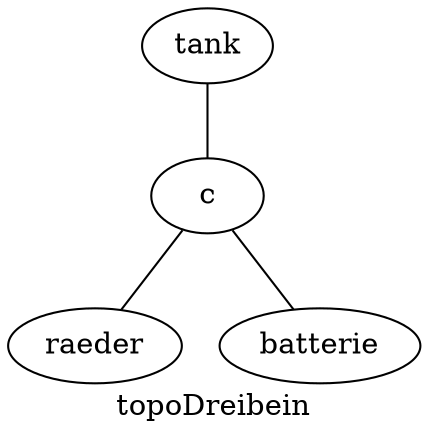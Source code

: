 

graph {
      label = "topoDreibein";
      tank [ type = "Source" ];
      raeder [ type = "Sink" ];
      batterie [ type = "Storage" ];
      tank -- c;
      c -- raeder;
      c -- batterie;
}
